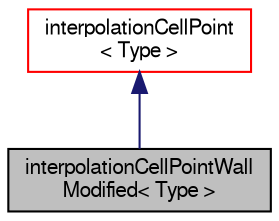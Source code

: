 digraph "interpolationCellPointWallModified&lt; Type &gt;"
{
  bgcolor="transparent";
  edge [fontname="FreeSans",fontsize="10",labelfontname="FreeSans",labelfontsize="10"];
  node [fontname="FreeSans",fontsize="10",shape=record];
  Node3 [label="interpolationCellPointWall\lModified\< Type \>",height=0.2,width=0.4,color="black", fillcolor="grey75", style="filled", fontcolor="black"];
  Node4 -> Node3 [dir="back",color="midnightblue",fontsize="10",style="solid",fontname="FreeSans"];
  Node4 [label="interpolationCellPoint\l\< Type \>",height=0.2,width=0.4,color="red",URL="$a22926.html",tooltip="Given cell centre values and point (vertex) values decompose into tetrahedra and linear interpolate w..."];
}
